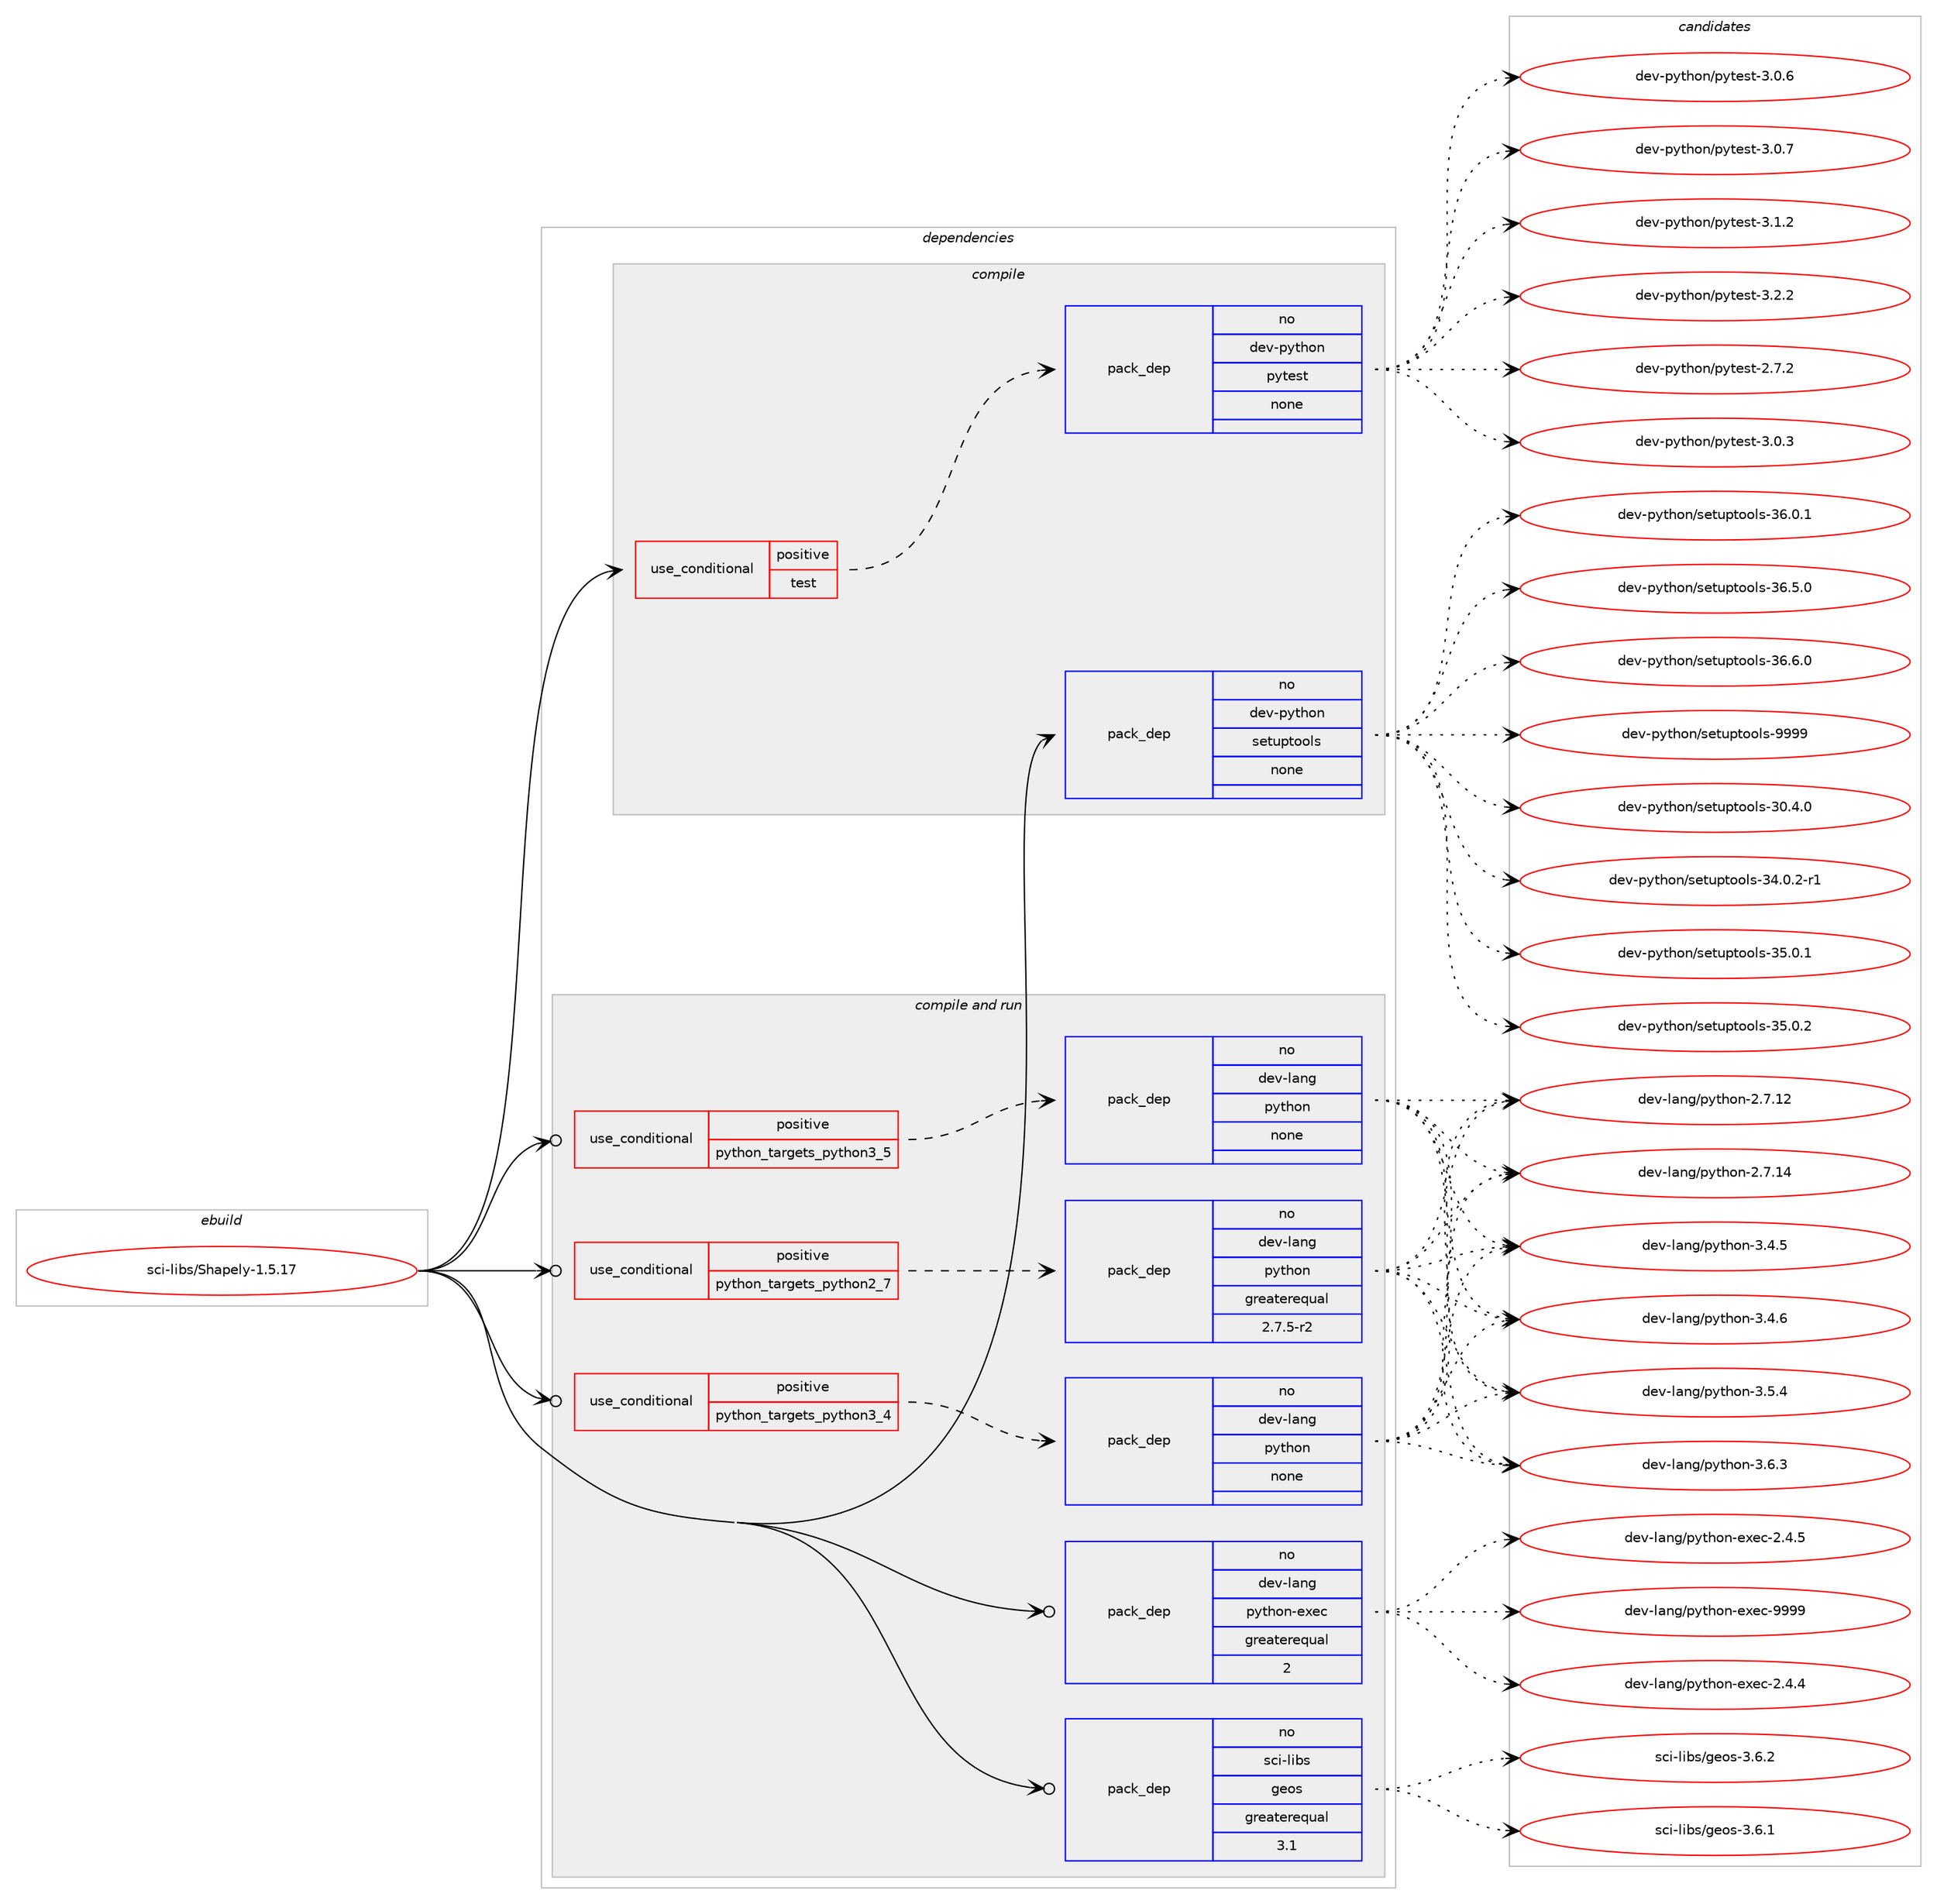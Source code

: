 digraph prolog {

# *************
# Graph options
# *************

newrank=true;
concentrate=true;
compound=true;
graph [rankdir=LR,fontname=Helvetica,fontsize=10,ranksep=1.5];#, ranksep=2.5, nodesep=0.2];
edge  [arrowhead=vee];
node  [fontname=Helvetica,fontsize=10];

# **********
# The ebuild
# **********

subgraph cluster_leftcol {
color=gray;
rank=same;
label=<<i>ebuild</i>>;
id [label="sci-libs/Shapely-1.5.17", color=red, width=4, href="../sci-libs/Shapely-1.5.17.svg"];
}

# ****************
# The dependencies
# ****************

subgraph cluster_midcol {
color=gray;
label=<<i>dependencies</i>>;
subgraph cluster_compile {
fillcolor="#eeeeee";
style=filled;
label=<<i>compile</i>>;
subgraph cond110084 {
dependency449840 [label=<<TABLE BORDER="0" CELLBORDER="1" CELLSPACING="0" CELLPADDING="4"><TR><TD ROWSPAN="3" CELLPADDING="10">use_conditional</TD></TR><TR><TD>positive</TD></TR><TR><TD>test</TD></TR></TABLE>>, shape=none, color=red];
subgraph pack331932 {
dependency449841 [label=<<TABLE BORDER="0" CELLBORDER="1" CELLSPACING="0" CELLPADDING="4" WIDTH="220"><TR><TD ROWSPAN="6" CELLPADDING="30">pack_dep</TD></TR><TR><TD WIDTH="110">no</TD></TR><TR><TD>dev-python</TD></TR><TR><TD>pytest</TD></TR><TR><TD>none</TD></TR><TR><TD></TD></TR></TABLE>>, shape=none, color=blue];
}
dependency449840:e -> dependency449841:w [weight=20,style="dashed",arrowhead="vee"];
}
id:e -> dependency449840:w [weight=20,style="solid",arrowhead="vee"];
subgraph pack331933 {
dependency449842 [label=<<TABLE BORDER="0" CELLBORDER="1" CELLSPACING="0" CELLPADDING="4" WIDTH="220"><TR><TD ROWSPAN="6" CELLPADDING="30">pack_dep</TD></TR><TR><TD WIDTH="110">no</TD></TR><TR><TD>dev-python</TD></TR><TR><TD>setuptools</TD></TR><TR><TD>none</TD></TR><TR><TD></TD></TR></TABLE>>, shape=none, color=blue];
}
id:e -> dependency449842:w [weight=20,style="solid",arrowhead="vee"];
}
subgraph cluster_compileandrun {
fillcolor="#eeeeee";
style=filled;
label=<<i>compile and run</i>>;
subgraph cond110085 {
dependency449843 [label=<<TABLE BORDER="0" CELLBORDER="1" CELLSPACING="0" CELLPADDING="4"><TR><TD ROWSPAN="3" CELLPADDING="10">use_conditional</TD></TR><TR><TD>positive</TD></TR><TR><TD>python_targets_python2_7</TD></TR></TABLE>>, shape=none, color=red];
subgraph pack331934 {
dependency449844 [label=<<TABLE BORDER="0" CELLBORDER="1" CELLSPACING="0" CELLPADDING="4" WIDTH="220"><TR><TD ROWSPAN="6" CELLPADDING="30">pack_dep</TD></TR><TR><TD WIDTH="110">no</TD></TR><TR><TD>dev-lang</TD></TR><TR><TD>python</TD></TR><TR><TD>greaterequal</TD></TR><TR><TD>2.7.5-r2</TD></TR></TABLE>>, shape=none, color=blue];
}
dependency449843:e -> dependency449844:w [weight=20,style="dashed",arrowhead="vee"];
}
id:e -> dependency449843:w [weight=20,style="solid",arrowhead="odotvee"];
subgraph cond110086 {
dependency449845 [label=<<TABLE BORDER="0" CELLBORDER="1" CELLSPACING="0" CELLPADDING="4"><TR><TD ROWSPAN="3" CELLPADDING="10">use_conditional</TD></TR><TR><TD>positive</TD></TR><TR><TD>python_targets_python3_4</TD></TR></TABLE>>, shape=none, color=red];
subgraph pack331935 {
dependency449846 [label=<<TABLE BORDER="0" CELLBORDER="1" CELLSPACING="0" CELLPADDING="4" WIDTH="220"><TR><TD ROWSPAN="6" CELLPADDING="30">pack_dep</TD></TR><TR><TD WIDTH="110">no</TD></TR><TR><TD>dev-lang</TD></TR><TR><TD>python</TD></TR><TR><TD>none</TD></TR><TR><TD></TD></TR></TABLE>>, shape=none, color=blue];
}
dependency449845:e -> dependency449846:w [weight=20,style="dashed",arrowhead="vee"];
}
id:e -> dependency449845:w [weight=20,style="solid",arrowhead="odotvee"];
subgraph cond110087 {
dependency449847 [label=<<TABLE BORDER="0" CELLBORDER="1" CELLSPACING="0" CELLPADDING="4"><TR><TD ROWSPAN="3" CELLPADDING="10">use_conditional</TD></TR><TR><TD>positive</TD></TR><TR><TD>python_targets_python3_5</TD></TR></TABLE>>, shape=none, color=red];
subgraph pack331936 {
dependency449848 [label=<<TABLE BORDER="0" CELLBORDER="1" CELLSPACING="0" CELLPADDING="4" WIDTH="220"><TR><TD ROWSPAN="6" CELLPADDING="30">pack_dep</TD></TR><TR><TD WIDTH="110">no</TD></TR><TR><TD>dev-lang</TD></TR><TR><TD>python</TD></TR><TR><TD>none</TD></TR><TR><TD></TD></TR></TABLE>>, shape=none, color=blue];
}
dependency449847:e -> dependency449848:w [weight=20,style="dashed",arrowhead="vee"];
}
id:e -> dependency449847:w [weight=20,style="solid",arrowhead="odotvee"];
subgraph pack331937 {
dependency449849 [label=<<TABLE BORDER="0" CELLBORDER="1" CELLSPACING="0" CELLPADDING="4" WIDTH="220"><TR><TD ROWSPAN="6" CELLPADDING="30">pack_dep</TD></TR><TR><TD WIDTH="110">no</TD></TR><TR><TD>dev-lang</TD></TR><TR><TD>python-exec</TD></TR><TR><TD>greaterequal</TD></TR><TR><TD>2</TD></TR></TABLE>>, shape=none, color=blue];
}
id:e -> dependency449849:w [weight=20,style="solid",arrowhead="odotvee"];
subgraph pack331938 {
dependency449850 [label=<<TABLE BORDER="0" CELLBORDER="1" CELLSPACING="0" CELLPADDING="4" WIDTH="220"><TR><TD ROWSPAN="6" CELLPADDING="30">pack_dep</TD></TR><TR><TD WIDTH="110">no</TD></TR><TR><TD>sci-libs</TD></TR><TR><TD>geos</TD></TR><TR><TD>greaterequal</TD></TR><TR><TD>3.1</TD></TR></TABLE>>, shape=none, color=blue];
}
id:e -> dependency449850:w [weight=20,style="solid",arrowhead="odotvee"];
}
subgraph cluster_run {
fillcolor="#eeeeee";
style=filled;
label=<<i>run</i>>;
}
}

# **************
# The candidates
# **************

subgraph cluster_choices {
rank=same;
color=gray;
label=<<i>candidates</i>>;

subgraph choice331932 {
color=black;
nodesep=1;
choice1001011184511212111610411111047112121116101115116455046554650 [label="dev-python/pytest-2.7.2", color=red, width=4,href="../dev-python/pytest-2.7.2.svg"];
choice1001011184511212111610411111047112121116101115116455146484651 [label="dev-python/pytest-3.0.3", color=red, width=4,href="../dev-python/pytest-3.0.3.svg"];
choice1001011184511212111610411111047112121116101115116455146484654 [label="dev-python/pytest-3.0.6", color=red, width=4,href="../dev-python/pytest-3.0.6.svg"];
choice1001011184511212111610411111047112121116101115116455146484655 [label="dev-python/pytest-3.0.7", color=red, width=4,href="../dev-python/pytest-3.0.7.svg"];
choice1001011184511212111610411111047112121116101115116455146494650 [label="dev-python/pytest-3.1.2", color=red, width=4,href="../dev-python/pytest-3.1.2.svg"];
choice1001011184511212111610411111047112121116101115116455146504650 [label="dev-python/pytest-3.2.2", color=red, width=4,href="../dev-python/pytest-3.2.2.svg"];
dependency449841:e -> choice1001011184511212111610411111047112121116101115116455046554650:w [style=dotted,weight="100"];
dependency449841:e -> choice1001011184511212111610411111047112121116101115116455146484651:w [style=dotted,weight="100"];
dependency449841:e -> choice1001011184511212111610411111047112121116101115116455146484654:w [style=dotted,weight="100"];
dependency449841:e -> choice1001011184511212111610411111047112121116101115116455146484655:w [style=dotted,weight="100"];
dependency449841:e -> choice1001011184511212111610411111047112121116101115116455146494650:w [style=dotted,weight="100"];
dependency449841:e -> choice1001011184511212111610411111047112121116101115116455146504650:w [style=dotted,weight="100"];
}
subgraph choice331933 {
color=black;
nodesep=1;
choice100101118451121211161041111104711510111611711211611111110811545514846524648 [label="dev-python/setuptools-30.4.0", color=red, width=4,href="../dev-python/setuptools-30.4.0.svg"];
choice1001011184511212111610411111047115101116117112116111111108115455152464846504511449 [label="dev-python/setuptools-34.0.2-r1", color=red, width=4,href="../dev-python/setuptools-34.0.2-r1.svg"];
choice100101118451121211161041111104711510111611711211611111110811545515346484649 [label="dev-python/setuptools-35.0.1", color=red, width=4,href="../dev-python/setuptools-35.0.1.svg"];
choice100101118451121211161041111104711510111611711211611111110811545515346484650 [label="dev-python/setuptools-35.0.2", color=red, width=4,href="../dev-python/setuptools-35.0.2.svg"];
choice100101118451121211161041111104711510111611711211611111110811545515446484649 [label="dev-python/setuptools-36.0.1", color=red, width=4,href="../dev-python/setuptools-36.0.1.svg"];
choice100101118451121211161041111104711510111611711211611111110811545515446534648 [label="dev-python/setuptools-36.5.0", color=red, width=4,href="../dev-python/setuptools-36.5.0.svg"];
choice100101118451121211161041111104711510111611711211611111110811545515446544648 [label="dev-python/setuptools-36.6.0", color=red, width=4,href="../dev-python/setuptools-36.6.0.svg"];
choice10010111845112121116104111110471151011161171121161111111081154557575757 [label="dev-python/setuptools-9999", color=red, width=4,href="../dev-python/setuptools-9999.svg"];
dependency449842:e -> choice100101118451121211161041111104711510111611711211611111110811545514846524648:w [style=dotted,weight="100"];
dependency449842:e -> choice1001011184511212111610411111047115101116117112116111111108115455152464846504511449:w [style=dotted,weight="100"];
dependency449842:e -> choice100101118451121211161041111104711510111611711211611111110811545515346484649:w [style=dotted,weight="100"];
dependency449842:e -> choice100101118451121211161041111104711510111611711211611111110811545515346484650:w [style=dotted,weight="100"];
dependency449842:e -> choice100101118451121211161041111104711510111611711211611111110811545515446484649:w [style=dotted,weight="100"];
dependency449842:e -> choice100101118451121211161041111104711510111611711211611111110811545515446534648:w [style=dotted,weight="100"];
dependency449842:e -> choice100101118451121211161041111104711510111611711211611111110811545515446544648:w [style=dotted,weight="100"];
dependency449842:e -> choice10010111845112121116104111110471151011161171121161111111081154557575757:w [style=dotted,weight="100"];
}
subgraph choice331934 {
color=black;
nodesep=1;
choice10010111845108971101034711212111610411111045504655464950 [label="dev-lang/python-2.7.12", color=red, width=4,href="../dev-lang/python-2.7.12.svg"];
choice10010111845108971101034711212111610411111045504655464952 [label="dev-lang/python-2.7.14", color=red, width=4,href="../dev-lang/python-2.7.14.svg"];
choice100101118451089711010347112121116104111110455146524653 [label="dev-lang/python-3.4.5", color=red, width=4,href="../dev-lang/python-3.4.5.svg"];
choice100101118451089711010347112121116104111110455146524654 [label="dev-lang/python-3.4.6", color=red, width=4,href="../dev-lang/python-3.4.6.svg"];
choice100101118451089711010347112121116104111110455146534652 [label="dev-lang/python-3.5.4", color=red, width=4,href="../dev-lang/python-3.5.4.svg"];
choice100101118451089711010347112121116104111110455146544651 [label="dev-lang/python-3.6.3", color=red, width=4,href="../dev-lang/python-3.6.3.svg"];
dependency449844:e -> choice10010111845108971101034711212111610411111045504655464950:w [style=dotted,weight="100"];
dependency449844:e -> choice10010111845108971101034711212111610411111045504655464952:w [style=dotted,weight="100"];
dependency449844:e -> choice100101118451089711010347112121116104111110455146524653:w [style=dotted,weight="100"];
dependency449844:e -> choice100101118451089711010347112121116104111110455146524654:w [style=dotted,weight="100"];
dependency449844:e -> choice100101118451089711010347112121116104111110455146534652:w [style=dotted,weight="100"];
dependency449844:e -> choice100101118451089711010347112121116104111110455146544651:w [style=dotted,weight="100"];
}
subgraph choice331935 {
color=black;
nodesep=1;
choice10010111845108971101034711212111610411111045504655464950 [label="dev-lang/python-2.7.12", color=red, width=4,href="../dev-lang/python-2.7.12.svg"];
choice10010111845108971101034711212111610411111045504655464952 [label="dev-lang/python-2.7.14", color=red, width=4,href="../dev-lang/python-2.7.14.svg"];
choice100101118451089711010347112121116104111110455146524653 [label="dev-lang/python-3.4.5", color=red, width=4,href="../dev-lang/python-3.4.5.svg"];
choice100101118451089711010347112121116104111110455146524654 [label="dev-lang/python-3.4.6", color=red, width=4,href="../dev-lang/python-3.4.6.svg"];
choice100101118451089711010347112121116104111110455146534652 [label="dev-lang/python-3.5.4", color=red, width=4,href="../dev-lang/python-3.5.4.svg"];
choice100101118451089711010347112121116104111110455146544651 [label="dev-lang/python-3.6.3", color=red, width=4,href="../dev-lang/python-3.6.3.svg"];
dependency449846:e -> choice10010111845108971101034711212111610411111045504655464950:w [style=dotted,weight="100"];
dependency449846:e -> choice10010111845108971101034711212111610411111045504655464952:w [style=dotted,weight="100"];
dependency449846:e -> choice100101118451089711010347112121116104111110455146524653:w [style=dotted,weight="100"];
dependency449846:e -> choice100101118451089711010347112121116104111110455146524654:w [style=dotted,weight="100"];
dependency449846:e -> choice100101118451089711010347112121116104111110455146534652:w [style=dotted,weight="100"];
dependency449846:e -> choice100101118451089711010347112121116104111110455146544651:w [style=dotted,weight="100"];
}
subgraph choice331936 {
color=black;
nodesep=1;
choice10010111845108971101034711212111610411111045504655464950 [label="dev-lang/python-2.7.12", color=red, width=4,href="../dev-lang/python-2.7.12.svg"];
choice10010111845108971101034711212111610411111045504655464952 [label="dev-lang/python-2.7.14", color=red, width=4,href="../dev-lang/python-2.7.14.svg"];
choice100101118451089711010347112121116104111110455146524653 [label="dev-lang/python-3.4.5", color=red, width=4,href="../dev-lang/python-3.4.5.svg"];
choice100101118451089711010347112121116104111110455146524654 [label="dev-lang/python-3.4.6", color=red, width=4,href="../dev-lang/python-3.4.6.svg"];
choice100101118451089711010347112121116104111110455146534652 [label="dev-lang/python-3.5.4", color=red, width=4,href="../dev-lang/python-3.5.4.svg"];
choice100101118451089711010347112121116104111110455146544651 [label="dev-lang/python-3.6.3", color=red, width=4,href="../dev-lang/python-3.6.3.svg"];
dependency449848:e -> choice10010111845108971101034711212111610411111045504655464950:w [style=dotted,weight="100"];
dependency449848:e -> choice10010111845108971101034711212111610411111045504655464952:w [style=dotted,weight="100"];
dependency449848:e -> choice100101118451089711010347112121116104111110455146524653:w [style=dotted,weight="100"];
dependency449848:e -> choice100101118451089711010347112121116104111110455146524654:w [style=dotted,weight="100"];
dependency449848:e -> choice100101118451089711010347112121116104111110455146534652:w [style=dotted,weight="100"];
dependency449848:e -> choice100101118451089711010347112121116104111110455146544651:w [style=dotted,weight="100"];
}
subgraph choice331937 {
color=black;
nodesep=1;
choice1001011184510897110103471121211161041111104510112010199455046524652 [label="dev-lang/python-exec-2.4.4", color=red, width=4,href="../dev-lang/python-exec-2.4.4.svg"];
choice1001011184510897110103471121211161041111104510112010199455046524653 [label="dev-lang/python-exec-2.4.5", color=red, width=4,href="../dev-lang/python-exec-2.4.5.svg"];
choice10010111845108971101034711212111610411111045101120101994557575757 [label="dev-lang/python-exec-9999", color=red, width=4,href="../dev-lang/python-exec-9999.svg"];
dependency449849:e -> choice1001011184510897110103471121211161041111104510112010199455046524652:w [style=dotted,weight="100"];
dependency449849:e -> choice1001011184510897110103471121211161041111104510112010199455046524653:w [style=dotted,weight="100"];
dependency449849:e -> choice10010111845108971101034711212111610411111045101120101994557575757:w [style=dotted,weight="100"];
}
subgraph choice331938 {
color=black;
nodesep=1;
choice11599105451081059811547103101111115455146544649 [label="sci-libs/geos-3.6.1", color=red, width=4,href="../sci-libs/geos-3.6.1.svg"];
choice11599105451081059811547103101111115455146544650 [label="sci-libs/geos-3.6.2", color=red, width=4,href="../sci-libs/geos-3.6.2.svg"];
dependency449850:e -> choice11599105451081059811547103101111115455146544649:w [style=dotted,weight="100"];
dependency449850:e -> choice11599105451081059811547103101111115455146544650:w [style=dotted,weight="100"];
}
}

}
